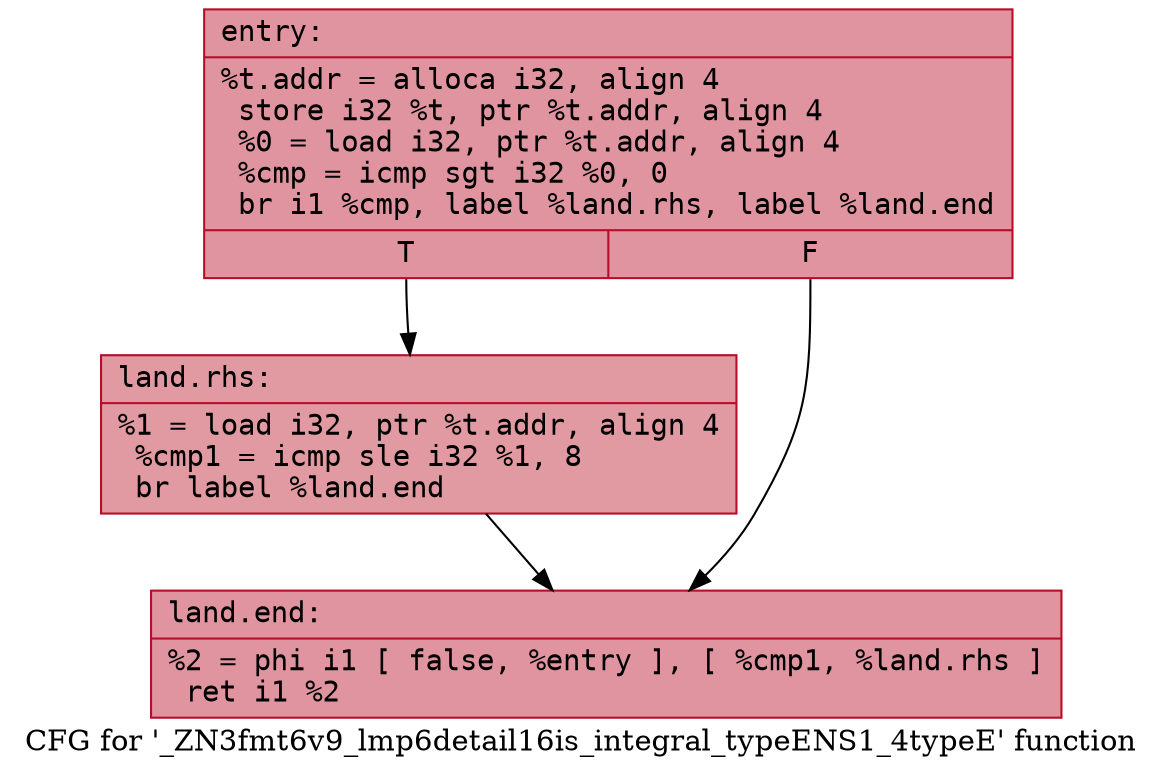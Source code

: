 digraph "CFG for '_ZN3fmt6v9_lmp6detail16is_integral_typeENS1_4typeE' function" {
	label="CFG for '_ZN3fmt6v9_lmp6detail16is_integral_typeENS1_4typeE' function";

	Node0x556bfeabcf90 [shape=record,color="#b70d28ff", style=filled, fillcolor="#b70d2870" fontname="Courier",label="{entry:\l|  %t.addr = alloca i32, align 4\l  store i32 %t, ptr %t.addr, align 4\l  %0 = load i32, ptr %t.addr, align 4\l  %cmp = icmp sgt i32 %0, 0\l  br i1 %cmp, label %land.rhs, label %land.end\l|{<s0>T|<s1>F}}"];
	Node0x556bfeabcf90:s0 -> Node0x556bfeabd1b0[tooltip="entry -> land.rhs\nProbability 62.50%" ];
	Node0x556bfeabcf90:s1 -> Node0x556bfeabd230[tooltip="entry -> land.end\nProbability 37.50%" ];
	Node0x556bfeabd1b0 [shape=record,color="#b70d28ff", style=filled, fillcolor="#bb1b2c70" fontname="Courier",label="{land.rhs:\l|  %1 = load i32, ptr %t.addr, align 4\l  %cmp1 = icmp sle i32 %1, 8\l  br label %land.end\l}"];
	Node0x556bfeabd1b0 -> Node0x556bfeabd230[tooltip="land.rhs -> land.end\nProbability 100.00%" ];
	Node0x556bfeabd230 [shape=record,color="#b70d28ff", style=filled, fillcolor="#b70d2870" fontname="Courier",label="{land.end:\l|  %2 = phi i1 [ false, %entry ], [ %cmp1, %land.rhs ]\l  ret i1 %2\l}"];
}
